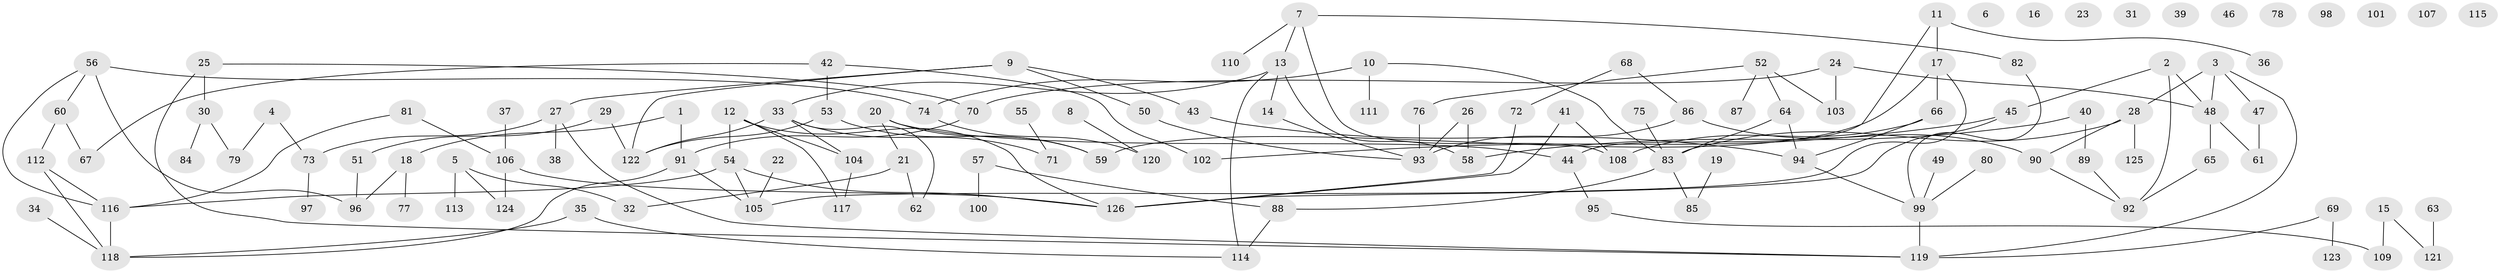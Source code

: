 // coarse degree distribution, {0: 0.1746031746031746, 1: 0.2698412698412698, 2: 0.19047619047619047, 5: 0.07936507936507936, 4: 0.07936507936507936, 3: 0.1111111111111111, 6: 0.06349206349206349, 10: 0.015873015873015872, 7: 0.015873015873015872}
// Generated by graph-tools (version 1.1) at 2025/43/03/04/25 21:43:10]
// undirected, 126 vertices, 151 edges
graph export_dot {
graph [start="1"]
  node [color=gray90,style=filled];
  1;
  2;
  3;
  4;
  5;
  6;
  7;
  8;
  9;
  10;
  11;
  12;
  13;
  14;
  15;
  16;
  17;
  18;
  19;
  20;
  21;
  22;
  23;
  24;
  25;
  26;
  27;
  28;
  29;
  30;
  31;
  32;
  33;
  34;
  35;
  36;
  37;
  38;
  39;
  40;
  41;
  42;
  43;
  44;
  45;
  46;
  47;
  48;
  49;
  50;
  51;
  52;
  53;
  54;
  55;
  56;
  57;
  58;
  59;
  60;
  61;
  62;
  63;
  64;
  65;
  66;
  67;
  68;
  69;
  70;
  71;
  72;
  73;
  74;
  75;
  76;
  77;
  78;
  79;
  80;
  81;
  82;
  83;
  84;
  85;
  86;
  87;
  88;
  89;
  90;
  91;
  92;
  93;
  94;
  95;
  96;
  97;
  98;
  99;
  100;
  101;
  102;
  103;
  104;
  105;
  106;
  107;
  108;
  109;
  110;
  111;
  112;
  113;
  114;
  115;
  116;
  117;
  118;
  119;
  120;
  121;
  122;
  123;
  124;
  125;
  126;
  1 -- 18;
  1 -- 91;
  2 -- 45;
  2 -- 48;
  2 -- 92;
  3 -- 28;
  3 -- 47;
  3 -- 48;
  3 -- 119;
  4 -- 73;
  4 -- 79;
  5 -- 32;
  5 -- 113;
  5 -- 124;
  7 -- 13;
  7 -- 82;
  7 -- 108;
  7 -- 110;
  8 -- 120;
  9 -- 27;
  9 -- 43;
  9 -- 50;
  9 -- 122;
  10 -- 74;
  10 -- 83;
  10 -- 111;
  11 -- 17;
  11 -- 36;
  11 -- 44;
  12 -- 54;
  12 -- 104;
  12 -- 117;
  12 -- 126;
  13 -- 14;
  13 -- 33;
  13 -- 58;
  13 -- 114;
  14 -- 93;
  15 -- 109;
  15 -- 121;
  17 -- 59;
  17 -- 66;
  17 -- 105;
  18 -- 77;
  18 -- 96;
  19 -- 85;
  20 -- 21;
  20 -- 44;
  20 -- 59;
  21 -- 32;
  21 -- 62;
  22 -- 105;
  24 -- 48;
  24 -- 70;
  24 -- 103;
  25 -- 30;
  25 -- 70;
  25 -- 119;
  26 -- 58;
  26 -- 93;
  27 -- 38;
  27 -- 73;
  27 -- 119;
  28 -- 83;
  28 -- 90;
  28 -- 125;
  29 -- 51;
  29 -- 122;
  30 -- 79;
  30 -- 84;
  33 -- 62;
  33 -- 71;
  33 -- 104;
  33 -- 122;
  34 -- 118;
  35 -- 114;
  35 -- 118;
  37 -- 106;
  40 -- 58;
  40 -- 89;
  41 -- 108;
  41 -- 126;
  42 -- 53;
  42 -- 67;
  42 -- 102;
  43 -- 94;
  44 -- 95;
  45 -- 102;
  45 -- 126;
  47 -- 61;
  48 -- 61;
  48 -- 65;
  49 -- 99;
  50 -- 93;
  51 -- 96;
  52 -- 64;
  52 -- 76;
  52 -- 87;
  52 -- 103;
  53 -- 59;
  53 -- 122;
  54 -- 105;
  54 -- 116;
  54 -- 126;
  55 -- 71;
  56 -- 60;
  56 -- 74;
  56 -- 96;
  56 -- 116;
  57 -- 88;
  57 -- 100;
  60 -- 67;
  60 -- 112;
  63 -- 121;
  64 -- 83;
  64 -- 94;
  65 -- 92;
  66 -- 94;
  66 -- 108;
  68 -- 72;
  68 -- 86;
  69 -- 119;
  69 -- 123;
  70 -- 91;
  72 -- 126;
  73 -- 97;
  74 -- 120;
  75 -- 83;
  76 -- 93;
  80 -- 99;
  81 -- 106;
  81 -- 116;
  82 -- 99;
  83 -- 85;
  83 -- 88;
  86 -- 90;
  86 -- 93;
  88 -- 114;
  89 -- 92;
  90 -- 92;
  91 -- 105;
  91 -- 118;
  94 -- 99;
  95 -- 109;
  99 -- 119;
  104 -- 117;
  106 -- 124;
  106 -- 126;
  112 -- 116;
  112 -- 118;
  116 -- 118;
}
